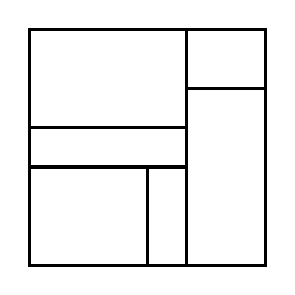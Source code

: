 \begin{tikzpicture}[very thick, scale=.5]
    \draw (0,7/2) rectangle (4,6);
    \draw (0,5/2) rectangle (4,7/2);
    \draw (0,0) rectangle (3,5/2);
    \draw (3,0) rectangle (4,5/2);
    \draw (4,9/2) rectangle (6,6);
    \draw (4,0) rectangle (6,9/2);
\end{tikzpicture}
